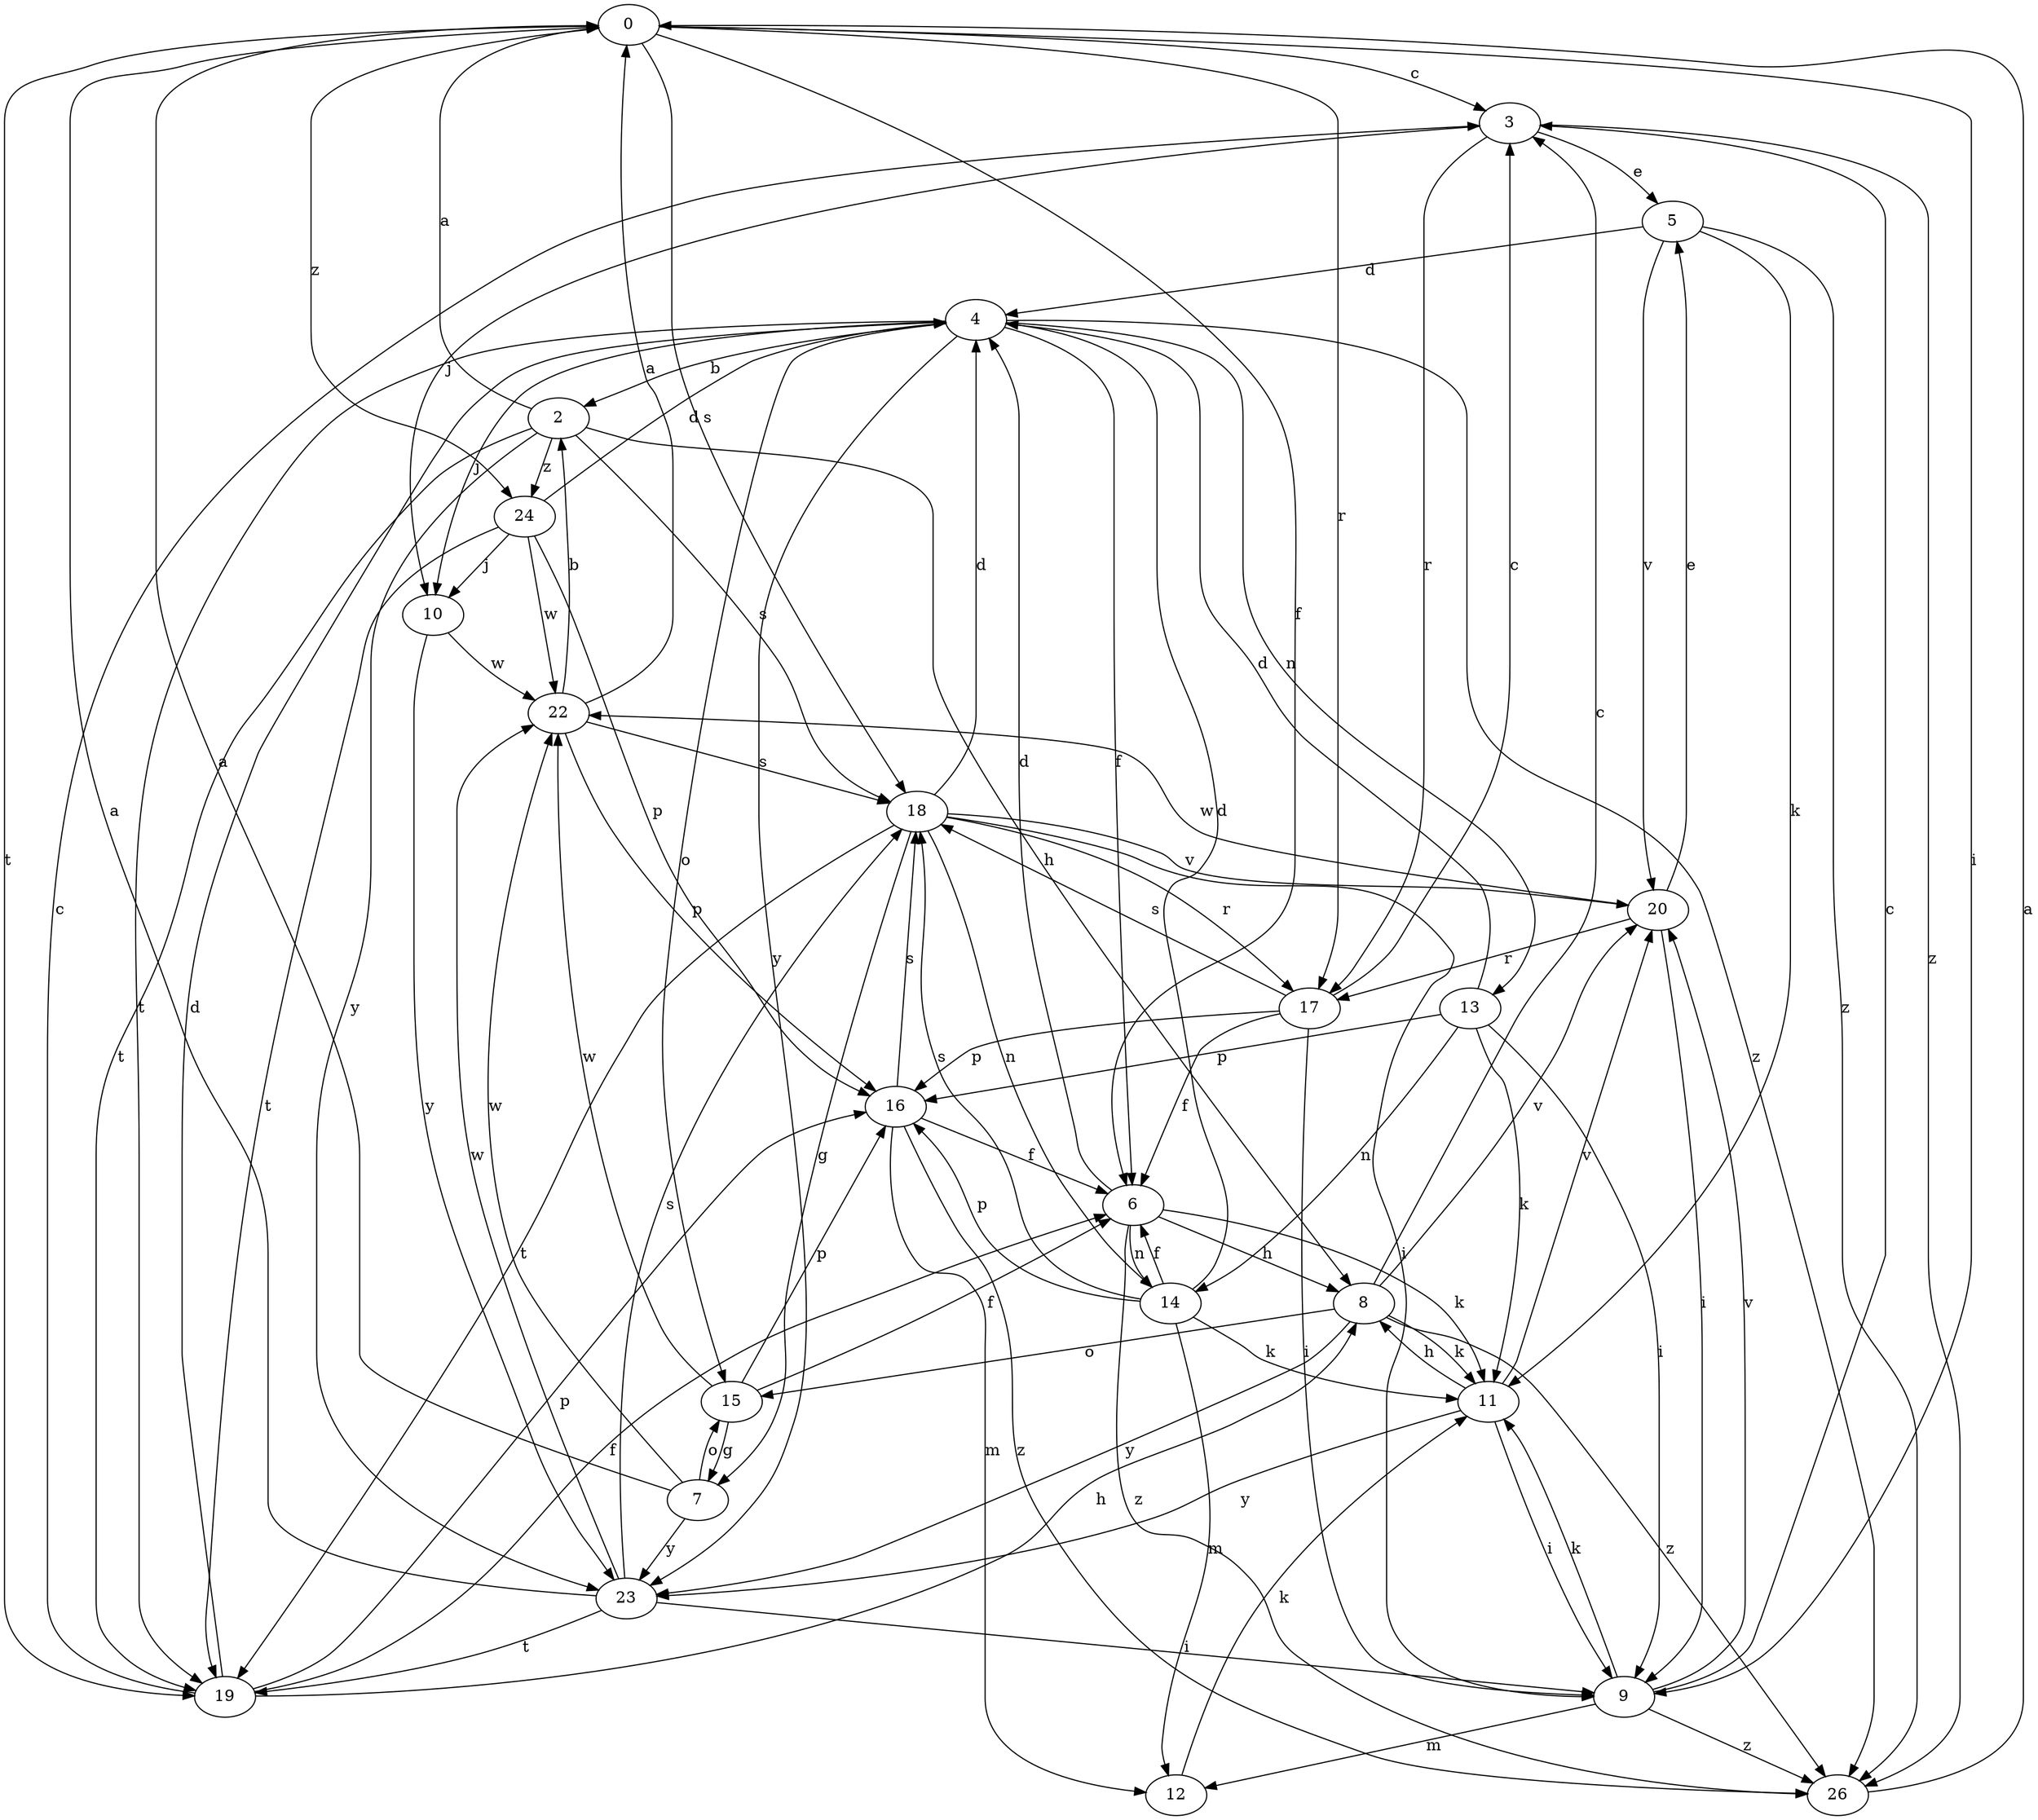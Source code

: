 strict digraph  {
0;
2;
3;
4;
5;
6;
7;
8;
9;
10;
11;
12;
13;
14;
15;
16;
17;
18;
19;
20;
22;
23;
24;
26;
0 -> 3  [label=c];
0 -> 6  [label=f];
0 -> 9  [label=i];
0 -> 17  [label=r];
0 -> 18  [label=s];
0 -> 19  [label=t];
0 -> 24  [label=z];
2 -> 0  [label=a];
2 -> 8  [label=h];
2 -> 18  [label=s];
2 -> 19  [label=t];
2 -> 23  [label=y];
2 -> 24  [label=z];
3 -> 5  [label=e];
3 -> 10  [label=j];
3 -> 17  [label=r];
3 -> 26  [label=z];
4 -> 2  [label=b];
4 -> 6  [label=f];
4 -> 10  [label=j];
4 -> 13  [label=n];
4 -> 15  [label=o];
4 -> 19  [label=t];
4 -> 23  [label=y];
4 -> 26  [label=z];
5 -> 4  [label=d];
5 -> 11  [label=k];
5 -> 20  [label=v];
5 -> 26  [label=z];
6 -> 4  [label=d];
6 -> 8  [label=h];
6 -> 11  [label=k];
6 -> 14  [label=n];
6 -> 26  [label=z];
7 -> 0  [label=a];
7 -> 15  [label=o];
7 -> 22  [label=w];
7 -> 23  [label=y];
8 -> 3  [label=c];
8 -> 11  [label=k];
8 -> 15  [label=o];
8 -> 20  [label=v];
8 -> 23  [label=y];
8 -> 26  [label=z];
9 -> 3  [label=c];
9 -> 11  [label=k];
9 -> 12  [label=m];
9 -> 20  [label=v];
9 -> 26  [label=z];
10 -> 22  [label=w];
10 -> 23  [label=y];
11 -> 8  [label=h];
11 -> 9  [label=i];
11 -> 20  [label=v];
11 -> 23  [label=y];
12 -> 11  [label=k];
13 -> 4  [label=d];
13 -> 9  [label=i];
13 -> 11  [label=k];
13 -> 14  [label=n];
13 -> 16  [label=p];
14 -> 4  [label=d];
14 -> 6  [label=f];
14 -> 11  [label=k];
14 -> 12  [label=m];
14 -> 16  [label=p];
14 -> 18  [label=s];
15 -> 6  [label=f];
15 -> 7  [label=g];
15 -> 16  [label=p];
15 -> 22  [label=w];
16 -> 6  [label=f];
16 -> 12  [label=m];
16 -> 18  [label=s];
16 -> 26  [label=z];
17 -> 3  [label=c];
17 -> 6  [label=f];
17 -> 9  [label=i];
17 -> 16  [label=p];
17 -> 18  [label=s];
18 -> 4  [label=d];
18 -> 7  [label=g];
18 -> 9  [label=i];
18 -> 14  [label=n];
18 -> 17  [label=r];
18 -> 19  [label=t];
18 -> 20  [label=v];
19 -> 3  [label=c];
19 -> 4  [label=d];
19 -> 6  [label=f];
19 -> 8  [label=h];
19 -> 16  [label=p];
20 -> 5  [label=e];
20 -> 9  [label=i];
20 -> 17  [label=r];
20 -> 22  [label=w];
22 -> 0  [label=a];
22 -> 2  [label=b];
22 -> 16  [label=p];
22 -> 18  [label=s];
23 -> 0  [label=a];
23 -> 9  [label=i];
23 -> 18  [label=s];
23 -> 19  [label=t];
23 -> 22  [label=w];
24 -> 4  [label=d];
24 -> 10  [label=j];
24 -> 16  [label=p];
24 -> 19  [label=t];
24 -> 22  [label=w];
26 -> 0  [label=a];
}
